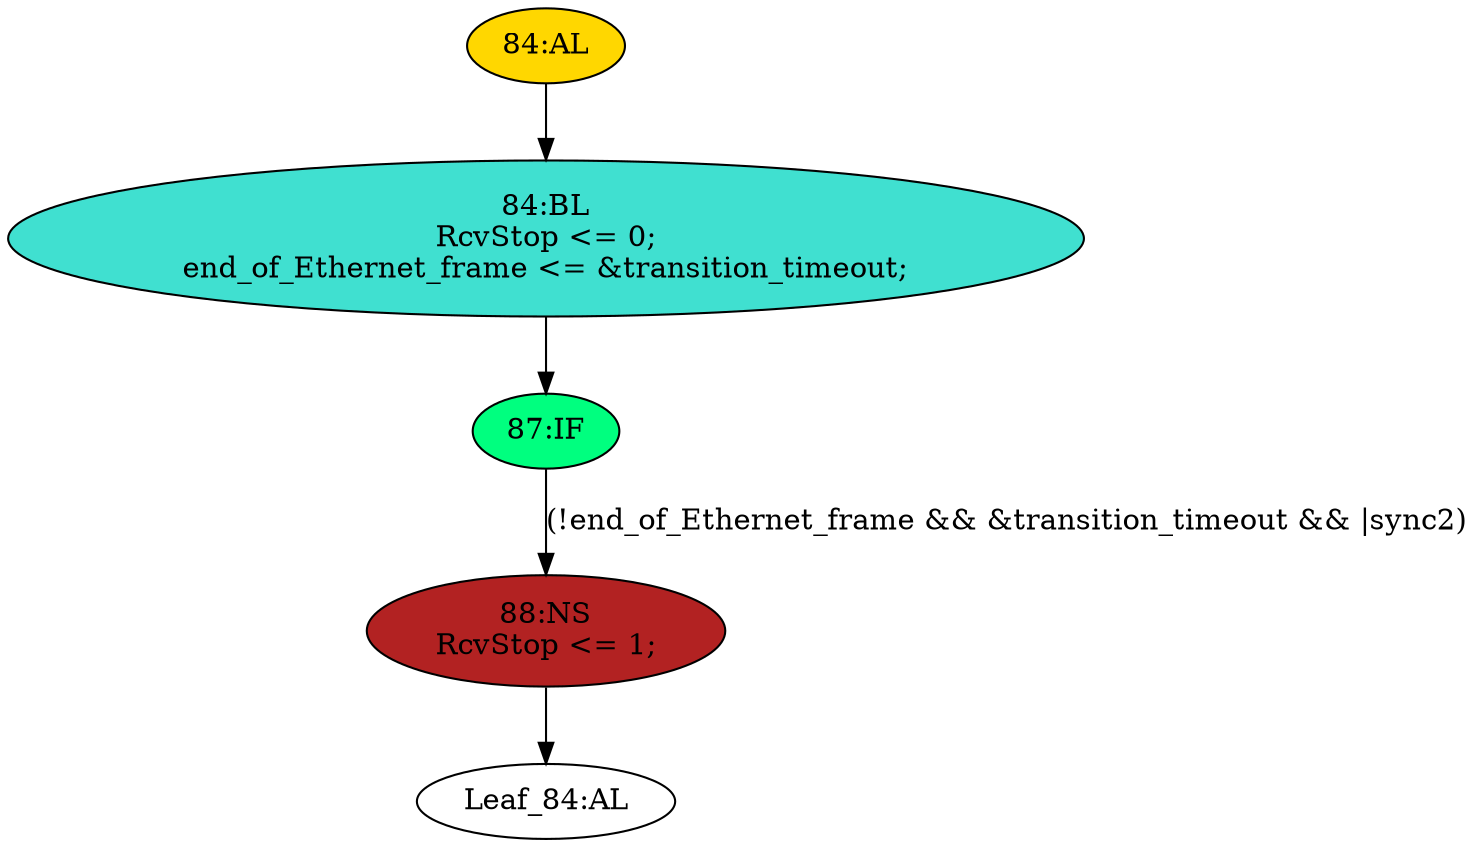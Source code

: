 strict digraph "" {
	node [label="\N"];
	"84:AL"	 [ast="<pyverilog.vparser.ast.Always object at 0x7f4415e11690>",
		clk_sens=True,
		fillcolor=gold,
		label="84:AL",
		sens="['clk48']",
		statements="[]",
		style=filled,
		typ=Always,
		use_var="['sync2', 'end_of_Ethernet_frame', 'transition_timeout']"];
	"84:BL"	 [ast="<pyverilog.vparser.ast.Block object at 0x7f4415e11790>",
		fillcolor=turquoise,
		label="84:BL
RcvStop <= 0;
end_of_Ethernet_frame <= &transition_timeout;",
		statements="[<pyverilog.vparser.ast.NonblockingSubstitution object at 0x7f4415e117d0>, <pyverilog.vparser.ast.NonblockingSubstitution object \
at 0x7f4415e11950>]",
		style=filled,
		typ=Block];
	"84:AL" -> "84:BL"	 [cond="[]",
		lineno=None];
	"87:IF"	 [ast="<pyverilog.vparser.ast.IfStatement object at 0x7f4415e11b50>",
		fillcolor=springgreen,
		label="87:IF",
		statements="[]",
		style=filled,
		typ=IfStatement];
	"84:BL" -> "87:IF"	 [cond="[]",
		lineno=None];
	"88:NS"	 [ast="<pyverilog.vparser.ast.NonblockingSubstitution object at 0x7f4415e11c10>",
		fillcolor=firebrick,
		label="88:NS
RcvStop <= 1;",
		statements="[<pyverilog.vparser.ast.NonblockingSubstitution object at 0x7f4415e11c10>]",
		style=filled,
		typ=NonblockingSubstitution];
	"Leaf_84:AL"	 [def_var="['end_of_Ethernet_frame', 'RcvStop']",
		label="Leaf_84:AL"];
	"88:NS" -> "Leaf_84:AL"	 [cond="[]",
		lineno=None];
	"87:IF" -> "88:NS"	 [cond="['end_of_Ethernet_frame', 'transition_timeout', 'sync2']",
		label="(!end_of_Ethernet_frame && &transition_timeout && |sync2)",
		lineno=87];
}
